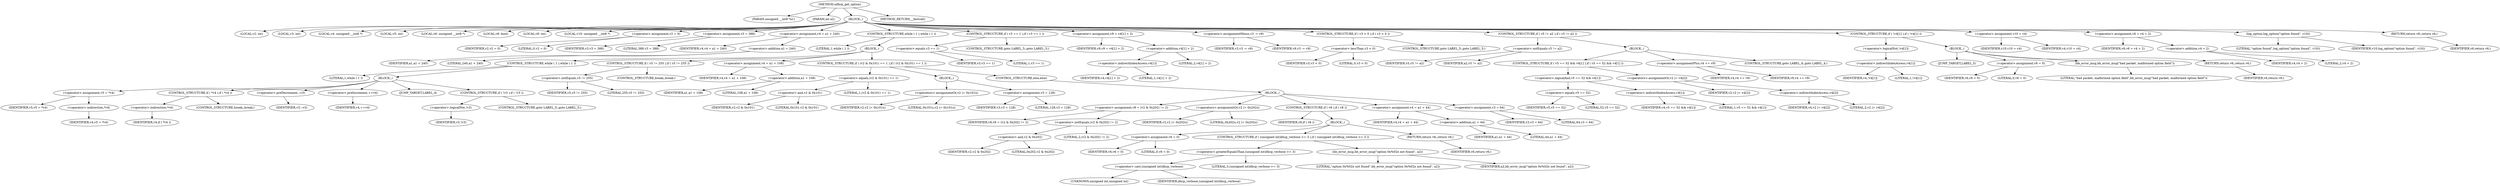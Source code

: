 digraph udhcp_get_option {  
"1000109" [label = "(METHOD,udhcp_get_option)" ]
"1000110" [label = "(PARAM,unsigned __int8 *a1)" ]
"1000111" [label = "(PARAM,int a2)" ]
"1000112" [label = "(BLOCK,,)" ]
"1000113" [label = "(LOCAL,v2: int)" ]
"1000114" [label = "(LOCAL,v3: int)" ]
"1000115" [label = "(LOCAL,v4: unsigned __int8 *)" ]
"1000116" [label = "(LOCAL,v5: int)" ]
"1000117" [label = "(LOCAL,v6: unsigned __int8 *)" ]
"1000118" [label = "(LOCAL,v8: bool)" ]
"1000119" [label = "(LOCAL,v9: int)" ]
"1000120" [label = "(LOCAL,v10: unsigned __int8 *)" ]
"1000121" [label = "(<operator>.assignment,v2 = 0)" ]
"1000122" [label = "(IDENTIFIER,v2,v2 = 0)" ]
"1000123" [label = "(LITERAL,0,v2 = 0)" ]
"1000124" [label = "(<operator>.assignment,v3 = 388)" ]
"1000125" [label = "(IDENTIFIER,v3,v3 = 388)" ]
"1000126" [label = "(LITERAL,388,v3 = 388)" ]
"1000127" [label = "(<operator>.assignment,v4 = a1 + 240)" ]
"1000128" [label = "(IDENTIFIER,v4,v4 = a1 + 240)" ]
"1000129" [label = "(<operator>.addition,a1 + 240)" ]
"1000130" [label = "(IDENTIFIER,a1,a1 + 240)" ]
"1000131" [label = "(LITERAL,240,a1 + 240)" ]
"1000132" [label = "(CONTROL_STRUCTURE,while ( 1 ),while ( 1 ))" ]
"1000133" [label = "(LITERAL,1,while ( 1 ))" ]
"1000134" [label = "(BLOCK,,)" ]
"1000135" [label = "(CONTROL_STRUCTURE,while ( 1 ),while ( 1 ))" ]
"1000136" [label = "(LITERAL,1,while ( 1 ))" ]
"1000137" [label = "(BLOCK,,)" ]
"1000138" [label = "(<operator>.assignment,v5 = *v4)" ]
"1000139" [label = "(IDENTIFIER,v5,v5 = *v4)" ]
"1000140" [label = "(<operator>.indirection,*v4)" ]
"1000141" [label = "(IDENTIFIER,v4,v5 = *v4)" ]
"1000142" [label = "(CONTROL_STRUCTURE,if ( *v4 ),if ( *v4 ))" ]
"1000143" [label = "(<operator>.indirection,*v4)" ]
"1000144" [label = "(IDENTIFIER,v4,if ( *v4 ))" ]
"1000145" [label = "(CONTROL_STRUCTURE,break;,break;)" ]
"1000146" [label = "(<operator>.preDecrement,--v3)" ]
"1000147" [label = "(IDENTIFIER,v3,--v3)" ]
"1000148" [label = "(<operator>.preIncrement,++v4)" ]
"1000149" [label = "(IDENTIFIER,v4,++v4)" ]
"1000150" [label = "(JUMP_TARGET,LABEL_4)" ]
"1000151" [label = "(CONTROL_STRUCTURE,if ( !v3 ),if ( !v3 ))" ]
"1000152" [label = "(<operator>.logicalNot,!v3)" ]
"1000153" [label = "(IDENTIFIER,v3,!v3)" ]
"1000154" [label = "(CONTROL_STRUCTURE,goto LABEL_5;,goto LABEL_5;)" ]
"1000155" [label = "(CONTROL_STRUCTURE,if ( v5 != 255 ),if ( v5 != 255 ))" ]
"1000156" [label = "(<operator>.notEquals,v5 != 255)" ]
"1000157" [label = "(IDENTIFIER,v5,v5 != 255)" ]
"1000158" [label = "(LITERAL,255,v5 != 255)" ]
"1000159" [label = "(CONTROL_STRUCTURE,break;,break;)" ]
"1000160" [label = "(<operator>.assignment,v4 = a1 + 108)" ]
"1000161" [label = "(IDENTIFIER,v4,v4 = a1 + 108)" ]
"1000162" [label = "(<operator>.addition,a1 + 108)" ]
"1000163" [label = "(IDENTIFIER,a1,a1 + 108)" ]
"1000164" [label = "(LITERAL,108,a1 + 108)" ]
"1000165" [label = "(CONTROL_STRUCTURE,if ( (v2 & 0x101) == 1 ),if ( (v2 & 0x101) == 1 ))" ]
"1000166" [label = "(<operator>.equals,(v2 & 0x101) == 1)" ]
"1000167" [label = "(<operator>.and,v2 & 0x101)" ]
"1000168" [label = "(IDENTIFIER,v2,v2 & 0x101)" ]
"1000169" [label = "(LITERAL,0x101,v2 & 0x101)" ]
"1000170" [label = "(LITERAL,1,(v2 & 0x101) == 1)" ]
"1000171" [label = "(BLOCK,,)" ]
"1000172" [label = "(<operators>.assignmentOr,v2 |= 0x101u)" ]
"1000173" [label = "(IDENTIFIER,v2,v2 |= 0x101u)" ]
"1000174" [label = "(LITERAL,0x101u,v2 |= 0x101u)" ]
"1000175" [label = "(<operator>.assignment,v3 = 128)" ]
"1000176" [label = "(IDENTIFIER,v3,v3 = 128)" ]
"1000177" [label = "(LITERAL,128,v3 = 128)" ]
"1000178" [label = "(CONTROL_STRUCTURE,else,else)" ]
"1000179" [label = "(BLOCK,,)" ]
"1000180" [label = "(<operator>.assignment,v8 = (v2 & 0x202) != 2)" ]
"1000181" [label = "(IDENTIFIER,v8,v8 = (v2 & 0x202) != 2)" ]
"1000182" [label = "(<operator>.notEquals,(v2 & 0x202) != 2)" ]
"1000183" [label = "(<operator>.and,v2 & 0x202)" ]
"1000184" [label = "(IDENTIFIER,v2,v2 & 0x202)" ]
"1000185" [label = "(LITERAL,0x202,v2 & 0x202)" ]
"1000186" [label = "(LITERAL,2,(v2 & 0x202) != 2)" ]
"1000187" [label = "(<operators>.assignmentOr,v2 |= 0x202u)" ]
"1000188" [label = "(IDENTIFIER,v2,v2 |= 0x202u)" ]
"1000189" [label = "(LITERAL,0x202u,v2 |= 0x202u)" ]
"1000190" [label = "(CONTROL_STRUCTURE,if ( v8 ),if ( v8 ))" ]
"1000191" [label = "(IDENTIFIER,v8,if ( v8 ))" ]
"1000192" [label = "(BLOCK,,)" ]
"1000193" [label = "(<operator>.assignment,v6 = 0)" ]
"1000194" [label = "(IDENTIFIER,v6,v6 = 0)" ]
"1000195" [label = "(LITERAL,0,v6 = 0)" ]
"1000196" [label = "(CONTROL_STRUCTURE,if ( (unsigned int)dhcp_verbose >= 3 ),if ( (unsigned int)dhcp_verbose >= 3 ))" ]
"1000197" [label = "(<operator>.greaterEqualsThan,(unsigned int)dhcp_verbose >= 3)" ]
"1000198" [label = "(<operator>.cast,(unsigned int)dhcp_verbose)" ]
"1000199" [label = "(UNKNOWN,unsigned int,unsigned int)" ]
"1000200" [label = "(IDENTIFIER,dhcp_verbose,(unsigned int)dhcp_verbose)" ]
"1000201" [label = "(LITERAL,3,(unsigned int)dhcp_verbose >= 3)" ]
"1000202" [label = "(bb_error_msg,bb_error_msg(\"option 0x%02x not found\", a2))" ]
"1000203" [label = "(LITERAL,\"option 0x%02x not found\",bb_error_msg(\"option 0x%02x not found\", a2))" ]
"1000204" [label = "(IDENTIFIER,a2,bb_error_msg(\"option 0x%02x not found\", a2))" ]
"1000205" [label = "(RETURN,return v6;,return v6;)" ]
"1000206" [label = "(IDENTIFIER,v6,return v6;)" ]
"1000207" [label = "(<operator>.assignment,v4 = a1 + 44)" ]
"1000208" [label = "(IDENTIFIER,v4,v4 = a1 + 44)" ]
"1000209" [label = "(<operator>.addition,a1 + 44)" ]
"1000210" [label = "(IDENTIFIER,a1,a1 + 44)" ]
"1000211" [label = "(LITERAL,44,a1 + 44)" ]
"1000212" [label = "(<operator>.assignment,v3 = 64)" ]
"1000213" [label = "(IDENTIFIER,v3,v3 = 64)" ]
"1000214" [label = "(LITERAL,64,v3 = 64)" ]
"1000215" [label = "(CONTROL_STRUCTURE,if ( v3 == 1 ),if ( v3 == 1 ))" ]
"1000216" [label = "(<operator>.equals,v3 == 1)" ]
"1000217" [label = "(IDENTIFIER,v3,v3 == 1)" ]
"1000218" [label = "(LITERAL,1,v3 == 1)" ]
"1000219" [label = "(CONTROL_STRUCTURE,goto LABEL_5;,goto LABEL_5;)" ]
"1000220" [label = "(<operator>.assignment,v9 = v4[1] + 2)" ]
"1000221" [label = "(IDENTIFIER,v9,v9 = v4[1] + 2)" ]
"1000222" [label = "(<operator>.addition,v4[1] + 2)" ]
"1000223" [label = "(<operator>.indirectIndexAccess,v4[1])" ]
"1000224" [label = "(IDENTIFIER,v4,v4[1] + 2)" ]
"1000225" [label = "(LITERAL,1,v4[1] + 2)" ]
"1000226" [label = "(LITERAL,2,v4[1] + 2)" ]
"1000227" [label = "(<operator>.assignmentMinus,v3 -= v9)" ]
"1000228" [label = "(IDENTIFIER,v3,v3 -= v9)" ]
"1000229" [label = "(IDENTIFIER,v9,v3 -= v9)" ]
"1000230" [label = "(CONTROL_STRUCTURE,if ( v3 < 0 ),if ( v3 < 0 ))" ]
"1000231" [label = "(<operator>.lessThan,v3 < 0)" ]
"1000232" [label = "(IDENTIFIER,v3,v3 < 0)" ]
"1000233" [label = "(LITERAL,0,v3 < 0)" ]
"1000234" [label = "(CONTROL_STRUCTURE,goto LABEL_5;,goto LABEL_5;)" ]
"1000235" [label = "(CONTROL_STRUCTURE,if ( v5 != a2 ),if ( v5 != a2 ))" ]
"1000236" [label = "(<operator>.notEquals,v5 != a2)" ]
"1000237" [label = "(IDENTIFIER,v5,v5 != a2)" ]
"1000238" [label = "(IDENTIFIER,a2,v5 != a2)" ]
"1000239" [label = "(BLOCK,,)" ]
"1000240" [label = "(CONTROL_STRUCTURE,if ( v5 == 52 && v4[1] ),if ( v5 == 52 && v4[1] ))" ]
"1000241" [label = "(<operator>.logicalAnd,v5 == 52 && v4[1])" ]
"1000242" [label = "(<operator>.equals,v5 == 52)" ]
"1000243" [label = "(IDENTIFIER,v5,v5 == 52)" ]
"1000244" [label = "(LITERAL,52,v5 == 52)" ]
"1000245" [label = "(<operator>.indirectIndexAccess,v4[1])" ]
"1000246" [label = "(IDENTIFIER,v4,v5 == 52 && v4[1])" ]
"1000247" [label = "(LITERAL,1,v5 == 52 && v4[1])" ]
"1000248" [label = "(<operators>.assignmentOr,v2 |= v4[2])" ]
"1000249" [label = "(IDENTIFIER,v2,v2 |= v4[2])" ]
"1000250" [label = "(<operator>.indirectIndexAccess,v4[2])" ]
"1000251" [label = "(IDENTIFIER,v4,v2 |= v4[2])" ]
"1000252" [label = "(LITERAL,2,v2 |= v4[2])" ]
"1000253" [label = "(<operator>.assignmentPlus,v4 += v9)" ]
"1000254" [label = "(IDENTIFIER,v4,v4 += v9)" ]
"1000255" [label = "(IDENTIFIER,v9,v4 += v9)" ]
"1000256" [label = "(CONTROL_STRUCTURE,goto LABEL_4;,goto LABEL_4;)" ]
"1000257" [label = "(CONTROL_STRUCTURE,if ( !v4[1] ),if ( !v4[1] ))" ]
"1000258" [label = "(<operator>.logicalNot,!v4[1])" ]
"1000259" [label = "(<operator>.indirectIndexAccess,v4[1])" ]
"1000260" [label = "(IDENTIFIER,v4,!v4[1])" ]
"1000261" [label = "(LITERAL,1,!v4[1])" ]
"1000262" [label = "(BLOCK,,)" ]
"1000263" [label = "(JUMP_TARGET,LABEL_5)" ]
"1000264" [label = "(<operator>.assignment,v6 = 0)" ]
"1000265" [label = "(IDENTIFIER,v6,v6 = 0)" ]
"1000266" [label = "(LITERAL,0,v6 = 0)" ]
"1000267" [label = "(bb_error_msg,bb_error_msg(\"bad packet, malformed option field\"))" ]
"1000268" [label = "(LITERAL,\"bad packet, malformed option field\",bb_error_msg(\"bad packet, malformed option field\"))" ]
"1000269" [label = "(RETURN,return v6;,return v6;)" ]
"1000270" [label = "(IDENTIFIER,v6,return v6;)" ]
"1000271" [label = "(<operator>.assignment,v10 = v4)" ]
"1000272" [label = "(IDENTIFIER,v10,v10 = v4)" ]
"1000273" [label = "(IDENTIFIER,v4,v10 = v4)" ]
"1000274" [label = "(<operator>.assignment,v6 = v4 + 2)" ]
"1000275" [label = "(IDENTIFIER,v6,v6 = v4 + 2)" ]
"1000276" [label = "(<operator>.addition,v4 + 2)" ]
"1000277" [label = "(IDENTIFIER,v4,v4 + 2)" ]
"1000278" [label = "(LITERAL,2,v4 + 2)" ]
"1000279" [label = "(log_option,log_option(\"option found\", v10))" ]
"1000280" [label = "(LITERAL,\"option found\",log_option(\"option found\", v10))" ]
"1000281" [label = "(IDENTIFIER,v10,log_option(\"option found\", v10))" ]
"1000282" [label = "(RETURN,return v6;,return v6;)" ]
"1000283" [label = "(IDENTIFIER,v6,return v6;)" ]
"1000284" [label = "(METHOD_RETURN,__fastcall)" ]
  "1000109" -> "1000110" 
  "1000109" -> "1000111" 
  "1000109" -> "1000112" 
  "1000109" -> "1000284" 
  "1000112" -> "1000113" 
  "1000112" -> "1000114" 
  "1000112" -> "1000115" 
  "1000112" -> "1000116" 
  "1000112" -> "1000117" 
  "1000112" -> "1000118" 
  "1000112" -> "1000119" 
  "1000112" -> "1000120" 
  "1000112" -> "1000121" 
  "1000112" -> "1000124" 
  "1000112" -> "1000127" 
  "1000112" -> "1000132" 
  "1000112" -> "1000215" 
  "1000112" -> "1000220" 
  "1000112" -> "1000227" 
  "1000112" -> "1000230" 
  "1000112" -> "1000235" 
  "1000112" -> "1000257" 
  "1000112" -> "1000271" 
  "1000112" -> "1000274" 
  "1000112" -> "1000279" 
  "1000112" -> "1000282" 
  "1000121" -> "1000122" 
  "1000121" -> "1000123" 
  "1000124" -> "1000125" 
  "1000124" -> "1000126" 
  "1000127" -> "1000128" 
  "1000127" -> "1000129" 
  "1000129" -> "1000130" 
  "1000129" -> "1000131" 
  "1000132" -> "1000133" 
  "1000132" -> "1000134" 
  "1000134" -> "1000135" 
  "1000134" -> "1000155" 
  "1000134" -> "1000160" 
  "1000134" -> "1000165" 
  "1000135" -> "1000136" 
  "1000135" -> "1000137" 
  "1000137" -> "1000138" 
  "1000137" -> "1000142" 
  "1000137" -> "1000146" 
  "1000137" -> "1000148" 
  "1000137" -> "1000150" 
  "1000137" -> "1000151" 
  "1000138" -> "1000139" 
  "1000138" -> "1000140" 
  "1000140" -> "1000141" 
  "1000142" -> "1000143" 
  "1000142" -> "1000145" 
  "1000143" -> "1000144" 
  "1000146" -> "1000147" 
  "1000148" -> "1000149" 
  "1000151" -> "1000152" 
  "1000151" -> "1000154" 
  "1000152" -> "1000153" 
  "1000155" -> "1000156" 
  "1000155" -> "1000159" 
  "1000156" -> "1000157" 
  "1000156" -> "1000158" 
  "1000160" -> "1000161" 
  "1000160" -> "1000162" 
  "1000162" -> "1000163" 
  "1000162" -> "1000164" 
  "1000165" -> "1000166" 
  "1000165" -> "1000171" 
  "1000165" -> "1000178" 
  "1000166" -> "1000167" 
  "1000166" -> "1000170" 
  "1000167" -> "1000168" 
  "1000167" -> "1000169" 
  "1000171" -> "1000172" 
  "1000171" -> "1000175" 
  "1000172" -> "1000173" 
  "1000172" -> "1000174" 
  "1000175" -> "1000176" 
  "1000175" -> "1000177" 
  "1000178" -> "1000179" 
  "1000179" -> "1000180" 
  "1000179" -> "1000187" 
  "1000179" -> "1000190" 
  "1000179" -> "1000207" 
  "1000179" -> "1000212" 
  "1000180" -> "1000181" 
  "1000180" -> "1000182" 
  "1000182" -> "1000183" 
  "1000182" -> "1000186" 
  "1000183" -> "1000184" 
  "1000183" -> "1000185" 
  "1000187" -> "1000188" 
  "1000187" -> "1000189" 
  "1000190" -> "1000191" 
  "1000190" -> "1000192" 
  "1000192" -> "1000193" 
  "1000192" -> "1000196" 
  "1000192" -> "1000205" 
  "1000193" -> "1000194" 
  "1000193" -> "1000195" 
  "1000196" -> "1000197" 
  "1000196" -> "1000202" 
  "1000197" -> "1000198" 
  "1000197" -> "1000201" 
  "1000198" -> "1000199" 
  "1000198" -> "1000200" 
  "1000202" -> "1000203" 
  "1000202" -> "1000204" 
  "1000205" -> "1000206" 
  "1000207" -> "1000208" 
  "1000207" -> "1000209" 
  "1000209" -> "1000210" 
  "1000209" -> "1000211" 
  "1000212" -> "1000213" 
  "1000212" -> "1000214" 
  "1000215" -> "1000216" 
  "1000215" -> "1000219" 
  "1000216" -> "1000217" 
  "1000216" -> "1000218" 
  "1000220" -> "1000221" 
  "1000220" -> "1000222" 
  "1000222" -> "1000223" 
  "1000222" -> "1000226" 
  "1000223" -> "1000224" 
  "1000223" -> "1000225" 
  "1000227" -> "1000228" 
  "1000227" -> "1000229" 
  "1000230" -> "1000231" 
  "1000230" -> "1000234" 
  "1000231" -> "1000232" 
  "1000231" -> "1000233" 
  "1000235" -> "1000236" 
  "1000235" -> "1000239" 
  "1000236" -> "1000237" 
  "1000236" -> "1000238" 
  "1000239" -> "1000240" 
  "1000239" -> "1000253" 
  "1000239" -> "1000256" 
  "1000240" -> "1000241" 
  "1000240" -> "1000248" 
  "1000241" -> "1000242" 
  "1000241" -> "1000245" 
  "1000242" -> "1000243" 
  "1000242" -> "1000244" 
  "1000245" -> "1000246" 
  "1000245" -> "1000247" 
  "1000248" -> "1000249" 
  "1000248" -> "1000250" 
  "1000250" -> "1000251" 
  "1000250" -> "1000252" 
  "1000253" -> "1000254" 
  "1000253" -> "1000255" 
  "1000257" -> "1000258" 
  "1000257" -> "1000262" 
  "1000258" -> "1000259" 
  "1000259" -> "1000260" 
  "1000259" -> "1000261" 
  "1000262" -> "1000263" 
  "1000262" -> "1000264" 
  "1000262" -> "1000267" 
  "1000262" -> "1000269" 
  "1000264" -> "1000265" 
  "1000264" -> "1000266" 
  "1000267" -> "1000268" 
  "1000269" -> "1000270" 
  "1000271" -> "1000272" 
  "1000271" -> "1000273" 
  "1000274" -> "1000275" 
  "1000274" -> "1000276" 
  "1000276" -> "1000277" 
  "1000276" -> "1000278" 
  "1000279" -> "1000280" 
  "1000279" -> "1000281" 
  "1000282" -> "1000283" 
}
